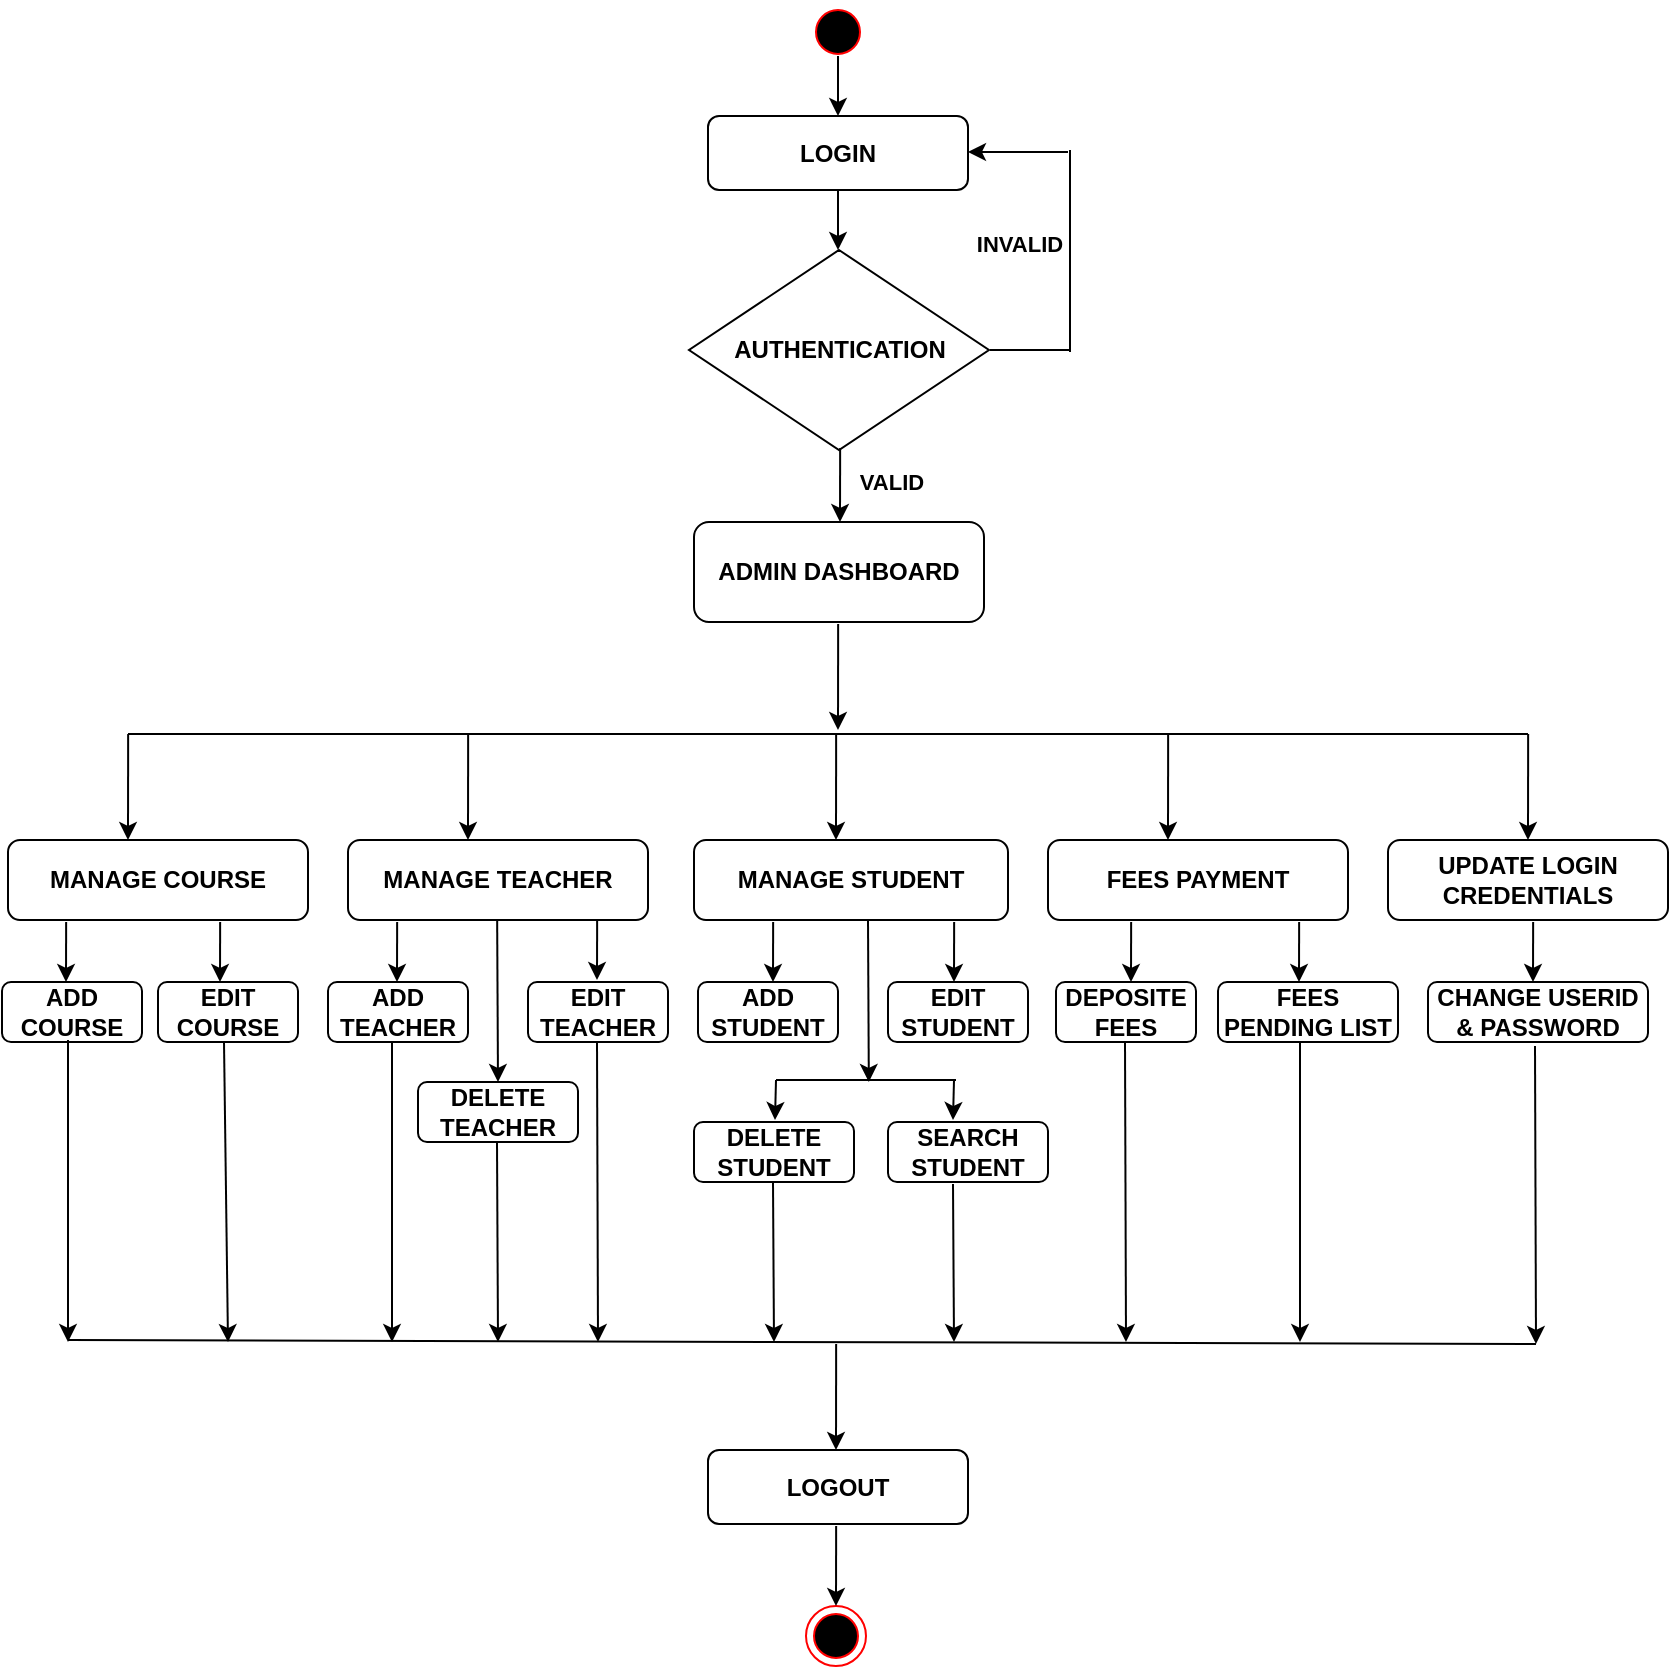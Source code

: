 <mxfile version="22.1.11" type="device">
  <diagram name="Page-1" id="zoWXhu9OjsJh1nvla3KO">
    <mxGraphModel dx="1050" dy="557" grid="1" gridSize="10" guides="1" tooltips="1" connect="1" arrows="1" fold="1" page="1" pageScale="1" pageWidth="850" pageHeight="1100" math="0" shadow="0">
      <root>
        <mxCell id="0" />
        <mxCell id="1" parent="0" />
        <mxCell id="o1AAxm44Ju1NQ7rlXFdG-5" value="" style="ellipse;html=1;shape=startState;fillColor=#000000;strokeColor=#ff0000;" parent="1" vertex="1">
          <mxGeometry x="410" y="60" width="30" height="30" as="geometry" />
        </mxCell>
        <mxCell id="o1AAxm44Ju1NQ7rlXFdG-8" value="" style="endArrow=none;html=1;rounded=0;" parent="1" edge="1">
          <mxGeometry width="50" height="50" relative="1" as="geometry">
            <mxPoint x="541" y="234" as="sourcePoint" />
            <mxPoint x="501" y="234" as="targetPoint" />
          </mxGeometry>
        </mxCell>
        <mxCell id="o1AAxm44Ju1NQ7rlXFdG-10" value="" style="endArrow=classic;html=1;rounded=0;entryX=1;entryY=0.5;entryDx=0;entryDy=0;" parent="1" edge="1">
          <mxGeometry width="50" height="50" relative="1" as="geometry">
            <mxPoint x="540" y="135" as="sourcePoint" />
            <mxPoint x="490" y="135" as="targetPoint" />
          </mxGeometry>
        </mxCell>
        <mxCell id="o1AAxm44Ju1NQ7rlXFdG-11" value="&lt;b style=&quot;border-color: var(--border-color);&quot;&gt;ADMIN DASHBOARD&lt;/b&gt;" style="rounded=1;whiteSpace=wrap;html=1;" parent="1" vertex="1">
          <mxGeometry x="353" y="320" width="145" height="50" as="geometry" />
        </mxCell>
        <mxCell id="o1AAxm44Ju1NQ7rlXFdG-16" value="" style="endArrow=classic;html=1;rounded=0;entryX=0.492;entryY=0.3;entryDx=0;entryDy=0;entryPerimeter=0;" parent="1" edge="1">
          <mxGeometry width="50" height="50" relative="1" as="geometry">
            <mxPoint x="425.08" y="371" as="sourcePoint" />
            <mxPoint x="425.0" y="424" as="targetPoint" />
          </mxGeometry>
        </mxCell>
        <mxCell id="o1AAxm44Ju1NQ7rlXFdG-17" value="" style="endArrow=classic;html=1;rounded=0;entryX=0.492;entryY=0.3;entryDx=0;entryDy=0;entryPerimeter=0;" parent="1" edge="1">
          <mxGeometry width="50" height="50" relative="1" as="geometry">
            <mxPoint x="70.08" y="426" as="sourcePoint" />
            <mxPoint x="70.0" y="479" as="targetPoint" />
          </mxGeometry>
        </mxCell>
        <mxCell id="o1AAxm44Ju1NQ7rlXFdG-19" value="" style="endArrow=none;html=1;rounded=0;" parent="1" edge="1">
          <mxGeometry width="50" height="50" relative="1" as="geometry">
            <mxPoint x="70" y="426" as="sourcePoint" />
            <mxPoint x="770" y="426" as="targetPoint" />
          </mxGeometry>
        </mxCell>
        <mxCell id="o1AAxm44Ju1NQ7rlXFdG-20" value="" style="endArrow=classic;html=1;rounded=0;entryX=0.492;entryY=0.3;entryDx=0;entryDy=0;entryPerimeter=0;" parent="1" edge="1">
          <mxGeometry width="50" height="50" relative="1" as="geometry">
            <mxPoint x="770.08" y="426" as="sourcePoint" />
            <mxPoint x="770" y="479" as="targetPoint" />
          </mxGeometry>
        </mxCell>
        <mxCell id="o1AAxm44Ju1NQ7rlXFdG-23" value="&lt;b&gt;&lt;font style=&quot;font-size: 11px;&quot;&gt;VALID&lt;/font&gt;&lt;/b&gt;" style="text;html=1;strokeColor=none;fillColor=none;align=center;verticalAlign=middle;whiteSpace=wrap;rounded=0;" parent="1" vertex="1">
          <mxGeometry x="422" y="289" width="60" height="21" as="geometry" />
        </mxCell>
        <mxCell id="o1AAxm44Ju1NQ7rlXFdG-24" value="&lt;b&gt;MANAGE COURSE&lt;/b&gt;" style="rounded=1;whiteSpace=wrap;html=1;" parent="1" vertex="1">
          <mxGeometry x="10" y="479" width="150" height="40" as="geometry" />
        </mxCell>
        <mxCell id="o1AAxm44Ju1NQ7rlXFdG-25" value="&lt;b&gt;MANAGE TEACHER&lt;/b&gt;" style="rounded=1;whiteSpace=wrap;html=1;" parent="1" vertex="1">
          <mxGeometry x="180" y="479" width="150" height="40" as="geometry" />
        </mxCell>
        <mxCell id="o1AAxm44Ju1NQ7rlXFdG-26" value="&lt;b&gt;MANAGE STUDENT&lt;/b&gt;" style="rounded=1;whiteSpace=wrap;html=1;" parent="1" vertex="1">
          <mxGeometry x="353" y="479" width="157" height="40" as="geometry" />
        </mxCell>
        <mxCell id="o1AAxm44Ju1NQ7rlXFdG-27" value="&lt;b&gt;FEES PAYMENT&lt;/b&gt;" style="rounded=1;whiteSpace=wrap;html=1;" parent="1" vertex="1">
          <mxGeometry x="530" y="479" width="150" height="40" as="geometry" />
        </mxCell>
        <mxCell id="o1AAxm44Ju1NQ7rlXFdG-28" value="&lt;b&gt;UPDATE LOGIN CREDENTIALS&lt;/b&gt;" style="rounded=1;whiteSpace=wrap;html=1;" parent="1" vertex="1">
          <mxGeometry x="700" y="479" width="140" height="40" as="geometry" />
        </mxCell>
        <mxCell id="o1AAxm44Ju1NQ7rlXFdG-29" value="" style="endArrow=classic;html=1;rounded=0;entryX=0.492;entryY=0.3;entryDx=0;entryDy=0;entryPerimeter=0;" parent="1" edge="1">
          <mxGeometry width="50" height="50" relative="1" as="geometry">
            <mxPoint x="240.08" y="426" as="sourcePoint" />
            <mxPoint x="240.0" y="479" as="targetPoint" />
          </mxGeometry>
        </mxCell>
        <mxCell id="o1AAxm44Ju1NQ7rlXFdG-30" value="" style="endArrow=classic;html=1;rounded=0;entryX=0.492;entryY=0.3;entryDx=0;entryDy=0;entryPerimeter=0;" parent="1" edge="1">
          <mxGeometry width="50" height="50" relative="1" as="geometry">
            <mxPoint x="424.08" y="426" as="sourcePoint" />
            <mxPoint x="424.0" y="479" as="targetPoint" />
          </mxGeometry>
        </mxCell>
        <mxCell id="o1AAxm44Ju1NQ7rlXFdG-31" value="" style="endArrow=classic;html=1;rounded=0;entryX=0.492;entryY=0.3;entryDx=0;entryDy=0;entryPerimeter=0;" parent="1" edge="1">
          <mxGeometry width="50" height="50" relative="1" as="geometry">
            <mxPoint x="590.08" y="426" as="sourcePoint" />
            <mxPoint x="590" y="479" as="targetPoint" />
          </mxGeometry>
        </mxCell>
        <mxCell id="o1AAxm44Ju1NQ7rlXFdG-32" value="&lt;b&gt;AUTHENTICATION&lt;/b&gt;" style="shape=rhombus;perimeter=rhombusPerimeter;whiteSpace=wrap;html=1;align=center;" parent="1" vertex="1">
          <mxGeometry x="350.5" y="184" width="150" height="100" as="geometry" />
        </mxCell>
        <mxCell id="o1AAxm44Ju1NQ7rlXFdG-33" value="&lt;b style=&quot;border-color: var(--border-color);&quot;&gt;LOGIN&lt;/b&gt;" style="rounded=1;whiteSpace=wrap;html=1;" parent="1" vertex="1">
          <mxGeometry x="360" y="117" width="130" height="37" as="geometry" />
        </mxCell>
        <mxCell id="o1AAxm44Ju1NQ7rlXFdG-35" value="" style="endArrow=classic;html=1;rounded=0;" parent="1" edge="1">
          <mxGeometry width="50" height="50" relative="1" as="geometry">
            <mxPoint x="426.08" y="283" as="sourcePoint" />
            <mxPoint x="426" y="320" as="targetPoint" />
          </mxGeometry>
        </mxCell>
        <mxCell id="o1AAxm44Ju1NQ7rlXFdG-38" value="&lt;b&gt;&lt;font style=&quot;font-size: 11px;&quot;&gt;INVALID&lt;/font&gt;&lt;/b&gt;" style="text;html=1;strokeColor=none;fillColor=none;align=center;verticalAlign=middle;whiteSpace=wrap;rounded=0;" parent="1" vertex="1">
          <mxGeometry x="486" y="170" width="60" height="21" as="geometry" />
        </mxCell>
        <mxCell id="o1AAxm44Ju1NQ7rlXFdG-40" value="" style="endArrow=none;html=1;rounded=0;" parent="1" edge="1">
          <mxGeometry width="50" height="50" relative="1" as="geometry">
            <mxPoint x="541" y="235" as="sourcePoint" />
            <mxPoint x="541" y="134" as="targetPoint" />
          </mxGeometry>
        </mxCell>
        <mxCell id="o1AAxm44Ju1NQ7rlXFdG-41" value="" style="endArrow=none;html=1;rounded=0;" parent="1" edge="1">
          <mxGeometry width="50" height="50" relative="1" as="geometry">
            <mxPoint x="40" y="729" as="sourcePoint" />
            <mxPoint x="774" y="731" as="targetPoint" />
          </mxGeometry>
        </mxCell>
        <mxCell id="o1AAxm44Ju1NQ7rlXFdG-42" value="" style="endArrow=classic;html=1;rounded=0;" parent="1" edge="1">
          <mxGeometry width="50" height="50" relative="1" as="geometry">
            <mxPoint x="39.08" y="520" as="sourcePoint" />
            <mxPoint x="39" y="550" as="targetPoint" />
          </mxGeometry>
        </mxCell>
        <mxCell id="o1AAxm44Ju1NQ7rlXFdG-47" value="&lt;b style=&quot;border-color: var(--border-color);&quot;&gt;LOGOUT&lt;/b&gt;" style="rounded=1;whiteSpace=wrap;html=1;" parent="1" vertex="1">
          <mxGeometry x="360" y="784" width="130" height="37" as="geometry" />
        </mxCell>
        <mxCell id="o1AAxm44Ju1NQ7rlXFdG-48" value="" style="ellipse;html=1;shape=endState;fillColor=#000000;strokeColor=#ff0000;" parent="1" vertex="1">
          <mxGeometry x="409" y="862" width="30" height="30" as="geometry" />
        </mxCell>
        <mxCell id="o1AAxm44Ju1NQ7rlXFdG-49" value="" style="endArrow=classic;html=1;rounded=0;" parent="1" edge="1">
          <mxGeometry width="50" height="50" relative="1" as="geometry">
            <mxPoint x="424.08" y="822" as="sourcePoint" />
            <mxPoint x="424" y="862" as="targetPoint" />
          </mxGeometry>
        </mxCell>
        <mxCell id="o1AAxm44Ju1NQ7rlXFdG-50" value="" style="endArrow=classic;html=1;rounded=0;entryX=0.492;entryY=0.3;entryDx=0;entryDy=0;entryPerimeter=0;" parent="1" edge="1">
          <mxGeometry width="50" height="50" relative="1" as="geometry">
            <mxPoint x="424.08" y="731" as="sourcePoint" />
            <mxPoint x="424.0" y="784" as="targetPoint" />
          </mxGeometry>
        </mxCell>
        <mxCell id="6CYlzOEMmodeaxgm5OF1-2" value="" style="endArrow=classic;html=1;rounded=0;" edge="1" parent="1">
          <mxGeometry width="50" height="50" relative="1" as="geometry">
            <mxPoint x="425" y="87" as="sourcePoint" />
            <mxPoint x="425" y="117" as="targetPoint" />
          </mxGeometry>
        </mxCell>
        <mxCell id="6CYlzOEMmodeaxgm5OF1-3" value="" style="endArrow=classic;html=1;rounded=0;" edge="1" parent="1">
          <mxGeometry width="50" height="50" relative="1" as="geometry">
            <mxPoint x="425" y="154" as="sourcePoint" />
            <mxPoint x="425" y="184" as="targetPoint" />
          </mxGeometry>
        </mxCell>
        <mxCell id="6CYlzOEMmodeaxgm5OF1-8" value="&lt;b&gt;ADD COURSE&lt;/b&gt;" style="rounded=1;whiteSpace=wrap;html=1;" vertex="1" parent="1">
          <mxGeometry x="7" y="550" width="70" height="30" as="geometry" />
        </mxCell>
        <mxCell id="6CYlzOEMmodeaxgm5OF1-9" value="&lt;b&gt;EDIT COURSE&lt;/b&gt;" style="rounded=1;whiteSpace=wrap;html=1;" vertex="1" parent="1">
          <mxGeometry x="85" y="550" width="70" height="30" as="geometry" />
        </mxCell>
        <mxCell id="6CYlzOEMmodeaxgm5OF1-10" value="" style="endArrow=classic;html=1;rounded=0;" edge="1" parent="1">
          <mxGeometry width="50" height="50" relative="1" as="geometry">
            <mxPoint x="116.08" y="520" as="sourcePoint" />
            <mxPoint x="116" y="550" as="targetPoint" />
          </mxGeometry>
        </mxCell>
        <mxCell id="6CYlzOEMmodeaxgm5OF1-11" value="&lt;b&gt;ADD TEACHER&lt;/b&gt;" style="rounded=1;whiteSpace=wrap;html=1;" vertex="1" parent="1">
          <mxGeometry x="170" y="550" width="70" height="30" as="geometry" />
        </mxCell>
        <mxCell id="6CYlzOEMmodeaxgm5OF1-12" value="&lt;b&gt;EDIT TEACHER&lt;/b&gt;" style="rounded=1;whiteSpace=wrap;html=1;" vertex="1" parent="1">
          <mxGeometry x="270" y="550" width="70" height="30" as="geometry" />
        </mxCell>
        <mxCell id="6CYlzOEMmodeaxgm5OF1-13" value="&lt;b&gt;DELETE TEACHER&lt;/b&gt;" style="rounded=1;whiteSpace=wrap;html=1;" vertex="1" parent="1">
          <mxGeometry x="215" y="600" width="80" height="30" as="geometry" />
        </mxCell>
        <mxCell id="6CYlzOEMmodeaxgm5OF1-15" value="" style="endArrow=classic;html=1;rounded=0;" edge="1" parent="1">
          <mxGeometry width="50" height="50" relative="1" as="geometry">
            <mxPoint x="204.58" y="520" as="sourcePoint" />
            <mxPoint x="204.5" y="550" as="targetPoint" />
          </mxGeometry>
        </mxCell>
        <mxCell id="6CYlzOEMmodeaxgm5OF1-16" value="" style="endArrow=classic;html=1;rounded=0;" edge="1" parent="1">
          <mxGeometry width="50" height="50" relative="1" as="geometry">
            <mxPoint x="304.58" y="519" as="sourcePoint" />
            <mxPoint x="304.5" y="549" as="targetPoint" />
          </mxGeometry>
        </mxCell>
        <mxCell id="6CYlzOEMmodeaxgm5OF1-17" value="" style="endArrow=classic;html=1;rounded=0;entryX=0.5;entryY=0;entryDx=0;entryDy=0;" edge="1" parent="1" target="6CYlzOEMmodeaxgm5OF1-13">
          <mxGeometry width="50" height="50" relative="1" as="geometry">
            <mxPoint x="254.58" y="519" as="sourcePoint" />
            <mxPoint x="254.5" y="572" as="targetPoint" />
          </mxGeometry>
        </mxCell>
        <mxCell id="6CYlzOEMmodeaxgm5OF1-18" value="&lt;b&gt;ADD STUDENT&lt;/b&gt;" style="rounded=1;whiteSpace=wrap;html=1;" vertex="1" parent="1">
          <mxGeometry x="355" y="550" width="70" height="30" as="geometry" />
        </mxCell>
        <mxCell id="6CYlzOEMmodeaxgm5OF1-19" value="&lt;b&gt;EDIT STUDENT&lt;/b&gt;" style="rounded=1;whiteSpace=wrap;html=1;" vertex="1" parent="1">
          <mxGeometry x="450" y="550" width="70" height="30" as="geometry" />
        </mxCell>
        <mxCell id="6CYlzOEMmodeaxgm5OF1-20" value="&lt;b&gt;DELETE STUDENT&lt;/b&gt;" style="rounded=1;whiteSpace=wrap;html=1;" vertex="1" parent="1">
          <mxGeometry x="353" y="620" width="80" height="30" as="geometry" />
        </mxCell>
        <mxCell id="6CYlzOEMmodeaxgm5OF1-21" value="&lt;b&gt;SEARCH STUDENT&lt;/b&gt;" style="rounded=1;whiteSpace=wrap;html=1;" vertex="1" parent="1">
          <mxGeometry x="450" y="620" width="80" height="30" as="geometry" />
        </mxCell>
        <mxCell id="6CYlzOEMmodeaxgm5OF1-22" value="" style="endArrow=classic;html=1;rounded=0;" edge="1" parent="1">
          <mxGeometry width="50" height="50" relative="1" as="geometry">
            <mxPoint x="254.5" y="630" as="sourcePoint" />
            <mxPoint x="255" y="730" as="targetPoint" />
          </mxGeometry>
        </mxCell>
        <mxCell id="6CYlzOEMmodeaxgm5OF1-23" value="" style="endArrow=none;html=1;rounded=0;" edge="1" parent="1">
          <mxGeometry width="50" height="50" relative="1" as="geometry">
            <mxPoint x="394" y="599" as="sourcePoint" />
            <mxPoint x="484" y="599" as="targetPoint" />
          </mxGeometry>
        </mxCell>
        <mxCell id="6CYlzOEMmodeaxgm5OF1-25" value="" style="endArrow=classic;html=1;rounded=0;" edge="1" parent="1">
          <mxGeometry width="50" height="50" relative="1" as="geometry">
            <mxPoint x="392.58" y="520" as="sourcePoint" />
            <mxPoint x="392.5" y="550" as="targetPoint" />
          </mxGeometry>
        </mxCell>
        <mxCell id="6CYlzOEMmodeaxgm5OF1-26" value="" style="endArrow=classic;html=1;rounded=0;" edge="1" parent="1">
          <mxGeometry width="50" height="50" relative="1" as="geometry">
            <mxPoint x="483.08" y="520" as="sourcePoint" />
            <mxPoint x="483" y="550" as="targetPoint" />
          </mxGeometry>
        </mxCell>
        <mxCell id="6CYlzOEMmodeaxgm5OF1-27" value="" style="endArrow=classic;html=1;rounded=0;" edge="1" parent="1">
          <mxGeometry width="50" height="50" relative="1" as="geometry">
            <mxPoint x="394" y="599" as="sourcePoint" />
            <mxPoint x="393.5" y="619" as="targetPoint" />
          </mxGeometry>
        </mxCell>
        <mxCell id="6CYlzOEMmodeaxgm5OF1-28" value="" style="endArrow=classic;html=1;rounded=0;" edge="1" parent="1">
          <mxGeometry width="50" height="50" relative="1" as="geometry">
            <mxPoint x="483" y="599" as="sourcePoint" />
            <mxPoint x="482.5" y="619" as="targetPoint" />
          </mxGeometry>
        </mxCell>
        <mxCell id="6CYlzOEMmodeaxgm5OF1-29" value="&lt;b&gt;DEPOSITE FEES&lt;/b&gt;" style="rounded=1;whiteSpace=wrap;html=1;" vertex="1" parent="1">
          <mxGeometry x="534" y="550" width="70" height="30" as="geometry" />
        </mxCell>
        <mxCell id="6CYlzOEMmodeaxgm5OF1-30" value="&lt;b&gt;FEES PENDING LIST&lt;/b&gt;" style="rounded=1;whiteSpace=wrap;html=1;" vertex="1" parent="1">
          <mxGeometry x="615" y="550" width="90" height="30" as="geometry" />
        </mxCell>
        <mxCell id="6CYlzOEMmodeaxgm5OF1-31" value="" style="endArrow=classic;html=1;rounded=0;" edge="1" parent="1">
          <mxGeometry width="50" height="50" relative="1" as="geometry">
            <mxPoint x="571.58" y="520" as="sourcePoint" />
            <mxPoint x="571.5" y="550" as="targetPoint" />
          </mxGeometry>
        </mxCell>
        <mxCell id="6CYlzOEMmodeaxgm5OF1-32" value="" style="endArrow=classic;html=1;rounded=0;" edge="1" parent="1">
          <mxGeometry width="50" height="50" relative="1" as="geometry">
            <mxPoint x="655.58" y="520" as="sourcePoint" />
            <mxPoint x="655.5" y="550" as="targetPoint" />
          </mxGeometry>
        </mxCell>
        <mxCell id="6CYlzOEMmodeaxgm5OF1-33" value="&lt;b&gt;CHANGE USERID &amp;amp; PASSWORD&lt;/b&gt;" style="rounded=1;whiteSpace=wrap;html=1;" vertex="1" parent="1">
          <mxGeometry x="720" y="550" width="110" height="30" as="geometry" />
        </mxCell>
        <mxCell id="6CYlzOEMmodeaxgm5OF1-34" value="" style="endArrow=classic;html=1;rounded=0;" edge="1" parent="1">
          <mxGeometry width="50" height="50" relative="1" as="geometry">
            <mxPoint x="772.58" y="520" as="sourcePoint" />
            <mxPoint x="772.5" y="550" as="targetPoint" />
          </mxGeometry>
        </mxCell>
        <mxCell id="6CYlzOEMmodeaxgm5OF1-35" value="" style="endArrow=classic;html=1;rounded=0;" edge="1" parent="1">
          <mxGeometry width="50" height="50" relative="1" as="geometry">
            <mxPoint x="40.0" y="579" as="sourcePoint" />
            <mxPoint x="40" y="730" as="targetPoint" />
          </mxGeometry>
        </mxCell>
        <mxCell id="6CYlzOEMmodeaxgm5OF1-36" value="" style="endArrow=classic;html=1;rounded=0;" edge="1" parent="1">
          <mxGeometry width="50" height="50" relative="1" as="geometry">
            <mxPoint x="118.0" y="580" as="sourcePoint" />
            <mxPoint x="120" y="730" as="targetPoint" />
          </mxGeometry>
        </mxCell>
        <mxCell id="6CYlzOEMmodeaxgm5OF1-37" value="" style="endArrow=classic;html=1;rounded=0;" edge="1" parent="1">
          <mxGeometry width="50" height="50" relative="1" as="geometry">
            <mxPoint x="202.0" y="580" as="sourcePoint" />
            <mxPoint x="202" y="730" as="targetPoint" />
          </mxGeometry>
        </mxCell>
        <mxCell id="6CYlzOEMmodeaxgm5OF1-38" value="" style="endArrow=classic;html=1;rounded=0;" edge="1" parent="1">
          <mxGeometry width="50" height="50" relative="1" as="geometry">
            <mxPoint x="304.5" y="580" as="sourcePoint" />
            <mxPoint x="305" y="730" as="targetPoint" />
          </mxGeometry>
        </mxCell>
        <mxCell id="6CYlzOEMmodeaxgm5OF1-39" value="" style="endArrow=classic;html=1;rounded=0;" edge="1" parent="1">
          <mxGeometry width="50" height="50" relative="1" as="geometry">
            <mxPoint x="568.5" y="580" as="sourcePoint" />
            <mxPoint x="569" y="730" as="targetPoint" />
          </mxGeometry>
        </mxCell>
        <mxCell id="6CYlzOEMmodeaxgm5OF1-40" value="" style="endArrow=classic;html=1;rounded=0;" edge="1" parent="1">
          <mxGeometry width="50" height="50" relative="1" as="geometry">
            <mxPoint x="656" y="580" as="sourcePoint" />
            <mxPoint x="656" y="730" as="targetPoint" />
          </mxGeometry>
        </mxCell>
        <mxCell id="6CYlzOEMmodeaxgm5OF1-41" value="" style="endArrow=classic;html=1;rounded=0;" edge="1" parent="1">
          <mxGeometry width="50" height="50" relative="1" as="geometry">
            <mxPoint x="773.5" y="582" as="sourcePoint" />
            <mxPoint x="774" y="731" as="targetPoint" />
          </mxGeometry>
        </mxCell>
        <mxCell id="6CYlzOEMmodeaxgm5OF1-43" value="" style="endArrow=classic;html=1;rounded=0;" edge="1" parent="1">
          <mxGeometry width="50" height="50" relative="1" as="geometry">
            <mxPoint x="392.5" y="650" as="sourcePoint" />
            <mxPoint x="393" y="730" as="targetPoint" />
          </mxGeometry>
        </mxCell>
        <mxCell id="6CYlzOEMmodeaxgm5OF1-44" value="" style="endArrow=classic;html=1;rounded=0;" edge="1" parent="1">
          <mxGeometry width="50" height="50" relative="1" as="geometry">
            <mxPoint x="482.5" y="651" as="sourcePoint" />
            <mxPoint x="483" y="730" as="targetPoint" />
          </mxGeometry>
        </mxCell>
        <mxCell id="6CYlzOEMmodeaxgm5OF1-45" value="" style="endArrow=classic;html=1;rounded=0;entryX=0.5;entryY=0;entryDx=0;entryDy=0;" edge="1" parent="1">
          <mxGeometry width="50" height="50" relative="1" as="geometry">
            <mxPoint x="440" y="519" as="sourcePoint" />
            <mxPoint x="440.42" y="600" as="targetPoint" />
          </mxGeometry>
        </mxCell>
      </root>
    </mxGraphModel>
  </diagram>
</mxfile>
